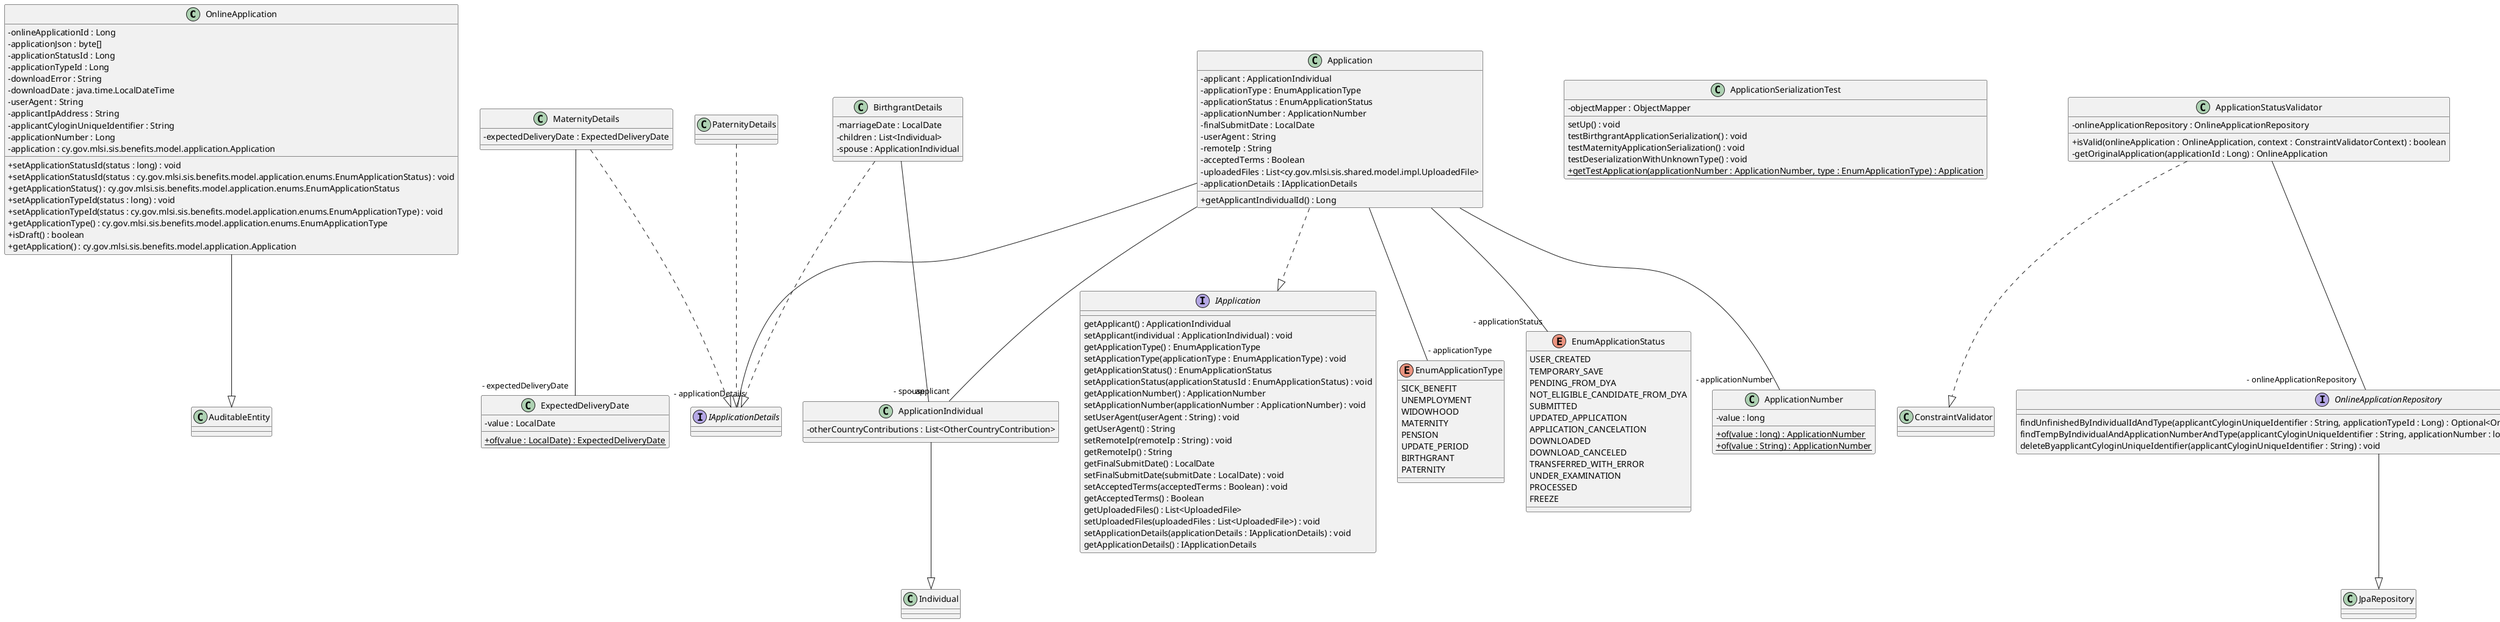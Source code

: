 @startuml
skinparam classAttributeIconSize 0
class OnlineApplication{
- onlineApplicationId : Long
- applicationJson : byte[]
- applicationStatusId : Long
- applicationTypeId : Long
- downloadError : String
- downloadDate : java.time.LocalDateTime
- userAgent : String
- applicantIpAddress : String
- applicantCyloginUniqueIdentifier : String
- applicationNumber : Long
- application : cy.gov.mlsi.sis.benefits.model.application.Application
+ setApplicationStatusId(status : long) : void
+ setApplicationStatusId(status : cy.gov.mlsi.sis.benefits.model.application.enums.EnumApplicationStatus) : void
+ getApplicationStatus() : cy.gov.mlsi.sis.benefits.model.application.enums.EnumApplicationStatus
+ setApplicationTypeId(status : long) : void
+ setApplicationTypeId(status : cy.gov.mlsi.sis.benefits.model.application.enums.EnumApplicationType) : void
+ getApplicationType() : cy.gov.mlsi.sis.benefits.model.application.enums.EnumApplicationType
+ isDraft() : boolean
+ getApplication() : cy.gov.mlsi.sis.benefits.model.application.Application
}
OnlineApplication --|> AuditableEntity
class ApplicationNumber{
- value : long
+ {static} of(value : long) : ApplicationNumber
+ {static} of(value : String) : ApplicationNumber
}
class Application{
- applicant : ApplicationIndividual
- applicationType : EnumApplicationType
- applicationStatus : EnumApplicationStatus
- applicationNumber : ApplicationNumber
- finalSubmitDate : LocalDate
- userAgent : String
- remoteIp : String
- acceptedTerms : Boolean
- uploadedFiles : List<cy.gov.mlsi.sis.shared.model.impl.UploadedFile>
- applicationDetails : IApplicationDetails
+ getApplicantIndividualId() : Long
}
Application ..|> IApplication
class MaternityDetails{
- expectedDeliveryDate : ExpectedDeliveryDate
}
MaternityDetails ..|> IApplicationDetails
class ApplicationSerializationTest{
- objectMapper : ObjectMapper
setUp() : void
testBirthgrantApplicationSerialization() : void
testMaternityApplicationSerialization() : void
testDeserializationWithUnknownType() : void
+ {static} getTestApplication(applicationNumber : ApplicationNumber, type : EnumApplicationType) : Application
}
class ApplicationStatusValidator{
- onlineApplicationRepository : OnlineApplicationRepository
+ isValid(onlineApplication : OnlineApplication, context : ConstraintValidatorContext) : boolean
- getOriginalApplication(applicationId : Long) : OnlineApplication
}
ApplicationStatusValidator ..|> ConstraintValidator
class ApplicationFactory{
+ createNew(applicationType : EnumApplicationType) : Application
+ createDetails(applicationType : EnumApplicationType) : IApplicationDetails
}
ApplicationFactory ..|> IApplicationFactory
class ApplicationIndividual{
- otherCountryContributions : List<OtherCountryContribution>
}
ApplicationIndividual --|> Individual
class PaternityDetails{
}
PaternityDetails ..|> IApplicationDetails
class OtherCountryContribution{
- insurancePeriodFrom : LocalDate
- insurancePeriodTo : LocalDate
- foreignCountrySiNumber : Long
- country : Country
}
class BirthgrantDetails{
- marriageDate : LocalDate
- children : List<Individual>
- spouse : ApplicationIndividual
}
BirthgrantDetails ..|> IApplicationDetails
class ExpectedDeliveryDate{
- value : LocalDate
+ {static} of(value : LocalDate) : ExpectedDeliveryDate
}
Application--"- applicant" ApplicationIndividual
Application--"- applicationType" EnumApplicationType
Application--"- applicationStatus" EnumApplicationStatus
Application--"- applicationNumber" ApplicationNumber
Application--"- applicationDetails" IApplicationDetails
MaternityDetails--"- expectedDeliveryDate" ExpectedDeliveryDate
ApplicationStatusValidator--"- onlineApplicationRepository" OnlineApplicationRepository
BirthgrantDetails--"- spouse" ApplicationIndividual
interface IApplication{
getApplicant() : ApplicationIndividual
setApplicant(individual : ApplicationIndividual) : void
getApplicationType() : EnumApplicationType
setApplicationType(applicationType : EnumApplicationType) : void
getApplicationStatus() : EnumApplicationStatus
setApplicationStatus(applicationStatusId : EnumApplicationStatus) : void
getApplicationNumber() : ApplicationNumber
setApplicationNumber(applicationNumber : ApplicationNumber) : void
setUserAgent(userAgent : String) : void
getUserAgent() : String
setRemoteIp(remoteIp : String) : void
getRemoteIp() : String
getFinalSubmitDate() : LocalDate
setFinalSubmitDate(submitDate : LocalDate) : void
setAcceptedTerms(acceptedTerms : Boolean) : void
getAcceptedTerms() : Boolean
getUploadedFiles() : List<UploadedFile>
setUploadedFiles(uploadedFiles : List<UploadedFile>) : void
setApplicationDetails(applicationDetails : IApplicationDetails) : void
getApplicationDetails() : IApplicationDetails
}
interface OnlineApplicationRepository{
findUnfinishedByIndividualIdAndType(applicantCyloginUniqueIdentifier : String, applicationTypeId : Long) : Optional<OnlineApplication>
findTempByIndividualAndApplicationNumberAndType(applicantCyloginUniqueIdentifier : String, applicationNumber : long, applicationTypeId : long) : Optional<OnlineApplication>
deleteByapplicantCyloginUniqueIdentifier(applicantCyloginUniqueIdentifier : String) : void
}
OnlineApplicationRepository --|> JpaRepository
interface IApplicationDetails{
}
interface IApplicationFactory{
createNew(applicationType : EnumApplicationType) : Application
createDetails(applicationType : EnumApplicationType) : IApplicationDetails
}
enum EnumApplicationStatus{
USER_CREATED
TEMPORARY_SAVE
PENDING_FROM_DYA
NOT_ELIGIBLE_CANDIDATE_FROM_DYA
SUBMITTED
UPDATED_APPLICATION
APPLICATION_CANCELATION
DOWNLOADED
DOWNLOAD_CANCELED
TRANSFERRED_WITH_ERROR
UNDER_EXAMINATION
PROCESSED
FREEZE
}
enum EnumApplicationType{
SICK_BENEFIT
UNEMPLOYMENT
WIDOWHOOD
MATERNITY
PENSION
UPDATE_PERIOD
BIRTHGRANT
PATERNITY
}
@enduml